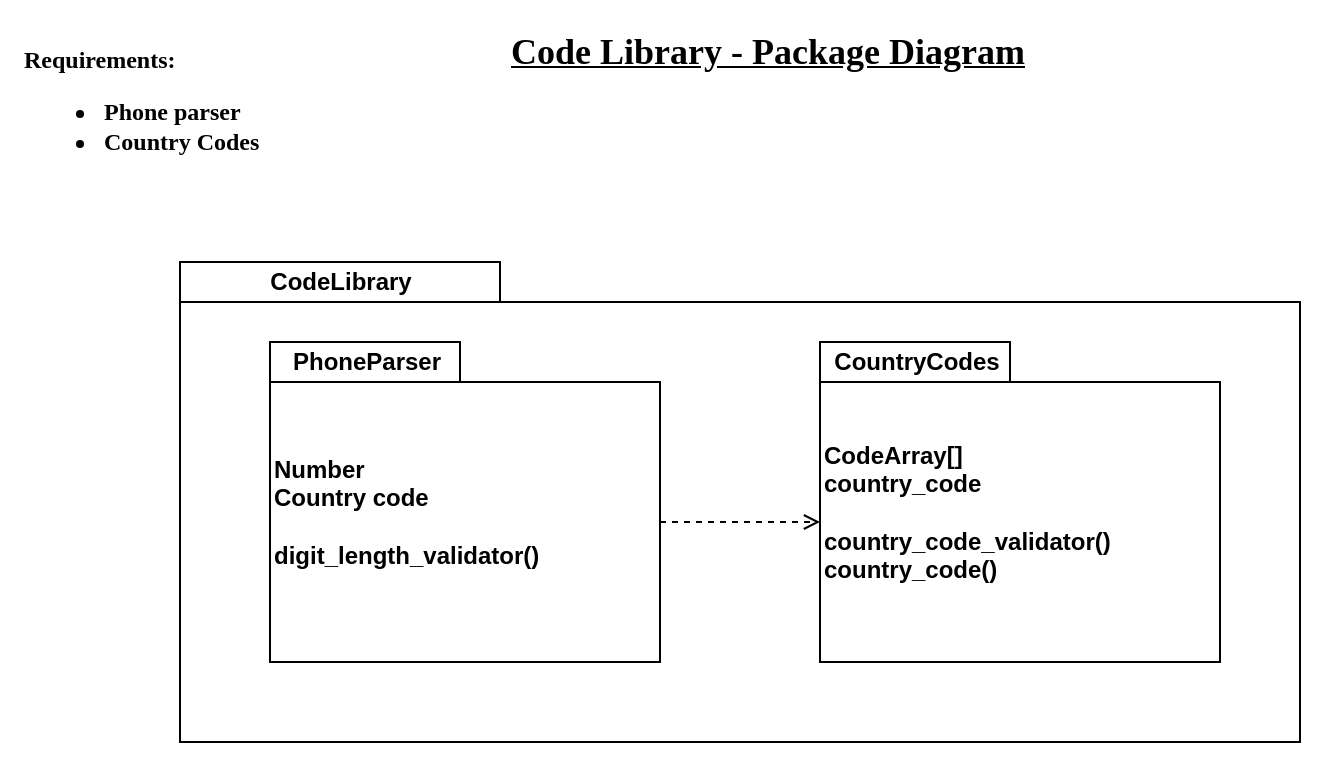 <mxfile version="21.1.8" type="device">
  <diagram name="Página-1" id="wUxPM8W9Y_D9zs6kCm25">
    <mxGraphModel dx="874" dy="476" grid="1" gridSize="10" guides="1" tooltips="1" connect="1" arrows="1" fold="1" page="1" pageScale="1" pageWidth="827" pageHeight="1169" background="#ffffff" math="0" shadow="0">
      <root>
        <mxCell id="0" />
        <mxCell id="1" parent="0" />
        <mxCell id="0XnVakWa5naRY_s_oxba-1" value="" style="rounded=0;whiteSpace=wrap;html=1;fillColor=none;strokeColor=none;" vertex="1" parent="1">
          <mxGeometry x="30" y="30" width="660" height="380" as="geometry" />
        </mxCell>
        <mxCell id="g3cAs3WenKKja_YBL_dD-2" value="Requirements:&lt;br&gt;&lt;ul&gt;&lt;li&gt;Phone parser&lt;/li&gt;&lt;li&gt;Country Codes&lt;/li&gt;&lt;/ul&gt;" style="text;html=1;strokeColor=none;fillColor=none;align=left;verticalAlign=middle;whiteSpace=wrap;rounded=0;fontFamily=Coming Soon;fontSource=https%3A%2F%2Ffonts.googleapis.com%2Fcss%3Ffamily%3DComing%2BSoon;fontStyle=1" parent="1" vertex="1">
          <mxGeometry x="40" y="40" width="160" height="90" as="geometry" />
        </mxCell>
        <mxCell id="g3cAs3WenKKja_YBL_dD-3" value="&lt;h2&gt;Code Library - Package Diagram&lt;/h2&gt;" style="text;html=1;strokeColor=none;fillColor=none;align=center;verticalAlign=middle;whiteSpace=wrap;rounded=0;fontFamily=Coming Soon;fontSource=https%3A%2F%2Ffonts.googleapis.com%2Fcss%3Ffamily%3DComing%2BSoon;fontStyle=5" parent="1" vertex="1">
          <mxGeometry x="266" y="40" width="296" height="30" as="geometry" />
        </mxCell>
        <mxCell id="g3cAs3WenKKja_YBL_dD-4" value="" style="shape=folder;fontStyle=1;spacingTop=10;tabWidth=160;tabHeight=20;tabPosition=left;html=1;whiteSpace=wrap;" parent="1" vertex="1">
          <mxGeometry x="120" y="160" width="560" height="240" as="geometry" />
        </mxCell>
        <mxCell id="g3cAs3WenKKja_YBL_dD-5" value="CodeLibrary" style="text;align=center;fontStyle=1;verticalAlign=middle;spacingLeft=3;spacingRight=3;strokeColor=none;rotatable=0;points=[[0,0.5],[1,0.5]];portConstraint=eastwest;html=1;" parent="1" vertex="1">
          <mxGeometry x="120" y="160" width="160" height="20" as="geometry" />
        </mxCell>
        <mxCell id="g3cAs3WenKKja_YBL_dD-10" style="edgeStyle=orthogonalEdgeStyle;rounded=0;orthogonalLoop=1;jettySize=auto;html=1;exitX=0;exitY=0;exitDx=195;exitDy=90;exitPerimeter=0;entryX=0;entryY=0;entryDx=0;entryDy=90;entryPerimeter=0;dashed=1;endArrow=open;endFill=0;" parent="1" source="g3cAs3WenKKja_YBL_dD-6" target="g3cAs3WenKKja_YBL_dD-8" edge="1">
          <mxGeometry relative="1" as="geometry" />
        </mxCell>
        <mxCell id="g3cAs3WenKKja_YBL_dD-6" value="&lt;blockquote style=&quot;margin: 0 0 0 40px; border: none; padding: 0px;&quot;&gt;&lt;/blockquote&gt;&lt;span style=&quot;background-color: initial;&quot;&gt;Number&lt;/span&gt;&lt;br&gt;Country code&lt;br&gt;&lt;br&gt;digit_length_validator()" style="shape=folder;fontStyle=1;spacingTop=10;tabWidth=95;tabHeight=20;tabPosition=left;html=1;whiteSpace=wrap;align=left;" parent="1" vertex="1">
          <mxGeometry x="165" y="200" width="195" height="160" as="geometry" />
        </mxCell>
        <mxCell id="g3cAs3WenKKja_YBL_dD-7" value="PhoneParser" style="text;align=center;fontStyle=1;verticalAlign=middle;spacingLeft=3;spacingRight=3;strokeColor=none;rotatable=0;points=[[0,0.5],[1,0.5]];portConstraint=eastwest;html=1;" parent="1" vertex="1">
          <mxGeometry x="165" y="200" width="95" height="20" as="geometry" />
        </mxCell>
        <mxCell id="g3cAs3WenKKja_YBL_dD-8" value="CodeArray[]&lt;br&gt;country_code&lt;br&gt;&lt;br&gt;country_code_validator()&lt;br&gt;country_code()" style="shape=folder;fontStyle=1;spacingTop=10;tabWidth=95;tabHeight=20;tabPosition=left;html=1;whiteSpace=wrap;align=left;" parent="1" vertex="1">
          <mxGeometry x="440" y="200" width="200" height="160" as="geometry" />
        </mxCell>
        <mxCell id="g3cAs3WenKKja_YBL_dD-9" value="CountryCodes" style="text;align=center;fontStyle=1;verticalAlign=middle;spacingLeft=3;spacingRight=3;strokeColor=none;rotatable=0;points=[[0,0.5],[1,0.5]];portConstraint=eastwest;html=1;" parent="1" vertex="1">
          <mxGeometry x="440" y="200" width="95" height="20" as="geometry" />
        </mxCell>
      </root>
    </mxGraphModel>
  </diagram>
</mxfile>
